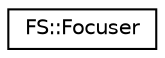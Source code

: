 digraph "Graphical Class Hierarchy"
{
 // INTERACTIVE_SVG=YES
  edge [fontname="Helvetica",fontsize="10",labelfontname="Helvetica",labelfontsize="10"];
  node [fontname="Helvetica",fontsize="10",shape=record];
  rankdir="LR";
  Node0 [label="FS::Focuser",height=0.2,width=0.4,color="black", fillcolor="white", style="filled",URL="$d8/dd5/class_f_s_1_1_focuser.html"];
}
